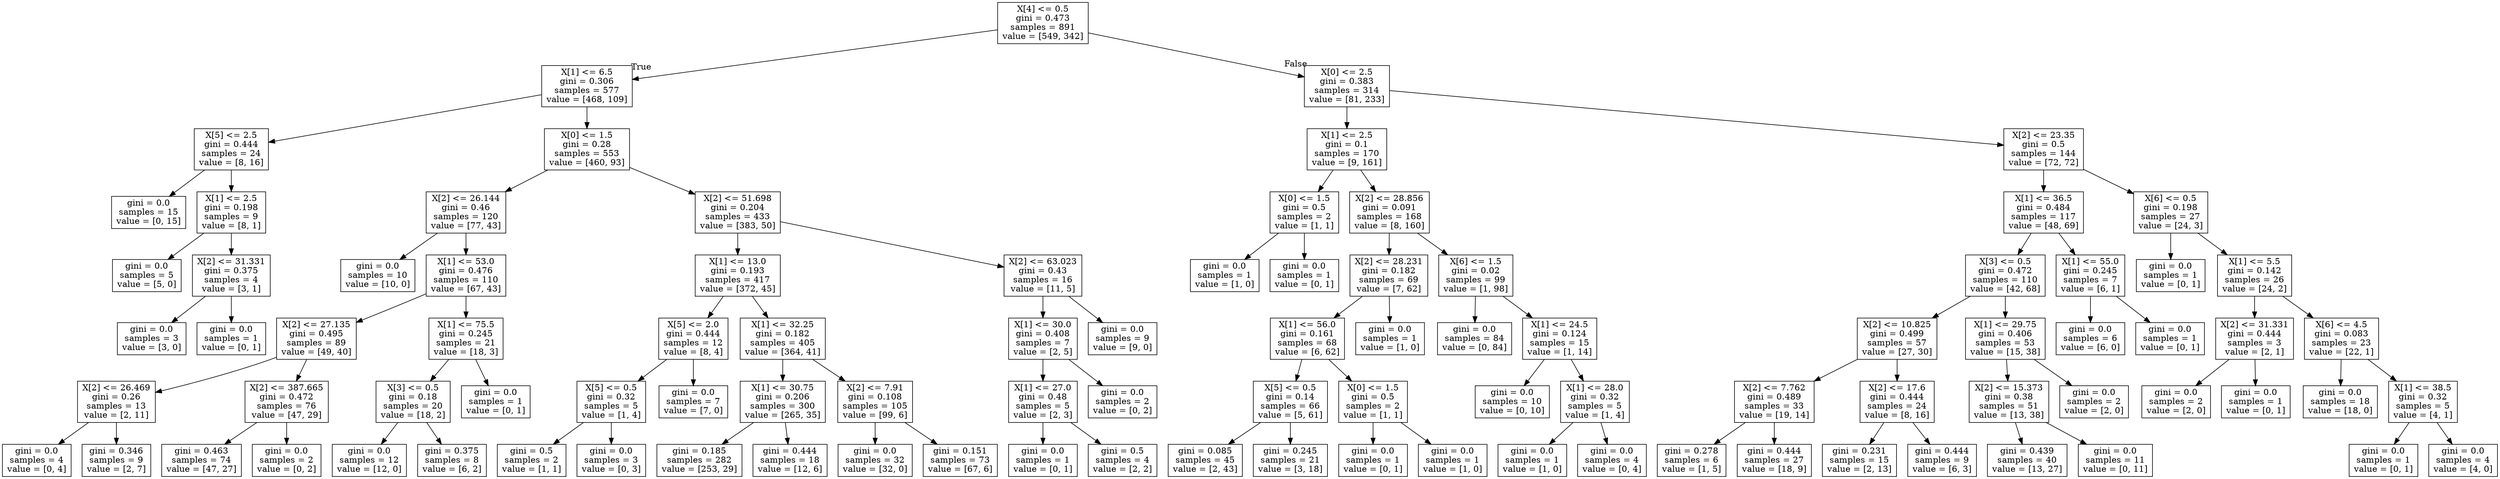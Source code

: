 digraph Tree {
node [shape=box] ;
0 [label="X[4] <= 0.5\ngini = 0.473\nsamples = 891\nvalue = [549, 342]"] ;
1 [label="X[1] <= 6.5\ngini = 0.306\nsamples = 577\nvalue = [468, 109]"] ;
0 -> 1 [labeldistance=2.5, labelangle=45, headlabel="True"] ;
2 [label="X[5] <= 2.5\ngini = 0.444\nsamples = 24\nvalue = [8, 16]"] ;
1 -> 2 ;
3 [label="gini = 0.0\nsamples = 15\nvalue = [0, 15]"] ;
2 -> 3 ;
4 [label="X[1] <= 2.5\ngini = 0.198\nsamples = 9\nvalue = [8, 1]"] ;
2 -> 4 ;
5 [label="gini = 0.0\nsamples = 5\nvalue = [5, 0]"] ;
4 -> 5 ;
6 [label="X[2] <= 31.331\ngini = 0.375\nsamples = 4\nvalue = [3, 1]"] ;
4 -> 6 ;
7 [label="gini = 0.0\nsamples = 3\nvalue = [3, 0]"] ;
6 -> 7 ;
8 [label="gini = 0.0\nsamples = 1\nvalue = [0, 1]"] ;
6 -> 8 ;
9 [label="X[0] <= 1.5\ngini = 0.28\nsamples = 553\nvalue = [460, 93]"] ;
1 -> 9 ;
10 [label="X[2] <= 26.144\ngini = 0.46\nsamples = 120\nvalue = [77, 43]"] ;
9 -> 10 ;
11 [label="gini = 0.0\nsamples = 10\nvalue = [10, 0]"] ;
10 -> 11 ;
12 [label="X[1] <= 53.0\ngini = 0.476\nsamples = 110\nvalue = [67, 43]"] ;
10 -> 12 ;
13 [label="X[2] <= 27.135\ngini = 0.495\nsamples = 89\nvalue = [49, 40]"] ;
12 -> 13 ;
14 [label="X[2] <= 26.469\ngini = 0.26\nsamples = 13\nvalue = [2, 11]"] ;
13 -> 14 ;
15 [label="gini = 0.0\nsamples = 4\nvalue = [0, 4]"] ;
14 -> 15 ;
16 [label="gini = 0.346\nsamples = 9\nvalue = [2, 7]"] ;
14 -> 16 ;
17 [label="X[2] <= 387.665\ngini = 0.472\nsamples = 76\nvalue = [47, 29]"] ;
13 -> 17 ;
18 [label="gini = 0.463\nsamples = 74\nvalue = [47, 27]"] ;
17 -> 18 ;
19 [label="gini = 0.0\nsamples = 2\nvalue = [0, 2]"] ;
17 -> 19 ;
20 [label="X[1] <= 75.5\ngini = 0.245\nsamples = 21\nvalue = [18, 3]"] ;
12 -> 20 ;
21 [label="X[3] <= 0.5\ngini = 0.18\nsamples = 20\nvalue = [18, 2]"] ;
20 -> 21 ;
22 [label="gini = 0.0\nsamples = 12\nvalue = [12, 0]"] ;
21 -> 22 ;
23 [label="gini = 0.375\nsamples = 8\nvalue = [6, 2]"] ;
21 -> 23 ;
24 [label="gini = 0.0\nsamples = 1\nvalue = [0, 1]"] ;
20 -> 24 ;
25 [label="X[2] <= 51.698\ngini = 0.204\nsamples = 433\nvalue = [383, 50]"] ;
9 -> 25 ;
26 [label="X[1] <= 13.0\ngini = 0.193\nsamples = 417\nvalue = [372, 45]"] ;
25 -> 26 ;
27 [label="X[5] <= 2.0\ngini = 0.444\nsamples = 12\nvalue = [8, 4]"] ;
26 -> 27 ;
28 [label="X[5] <= 0.5\ngini = 0.32\nsamples = 5\nvalue = [1, 4]"] ;
27 -> 28 ;
29 [label="gini = 0.5\nsamples = 2\nvalue = [1, 1]"] ;
28 -> 29 ;
30 [label="gini = 0.0\nsamples = 3\nvalue = [0, 3]"] ;
28 -> 30 ;
31 [label="gini = 0.0\nsamples = 7\nvalue = [7, 0]"] ;
27 -> 31 ;
32 [label="X[1] <= 32.25\ngini = 0.182\nsamples = 405\nvalue = [364, 41]"] ;
26 -> 32 ;
33 [label="X[1] <= 30.75\ngini = 0.206\nsamples = 300\nvalue = [265, 35]"] ;
32 -> 33 ;
34 [label="gini = 0.185\nsamples = 282\nvalue = [253, 29]"] ;
33 -> 34 ;
35 [label="gini = 0.444\nsamples = 18\nvalue = [12, 6]"] ;
33 -> 35 ;
36 [label="X[2] <= 7.91\ngini = 0.108\nsamples = 105\nvalue = [99, 6]"] ;
32 -> 36 ;
37 [label="gini = 0.0\nsamples = 32\nvalue = [32, 0]"] ;
36 -> 37 ;
38 [label="gini = 0.151\nsamples = 73\nvalue = [67, 6]"] ;
36 -> 38 ;
39 [label="X[2] <= 63.023\ngini = 0.43\nsamples = 16\nvalue = [11, 5]"] ;
25 -> 39 ;
40 [label="X[1] <= 30.0\ngini = 0.408\nsamples = 7\nvalue = [2, 5]"] ;
39 -> 40 ;
41 [label="X[1] <= 27.0\ngini = 0.48\nsamples = 5\nvalue = [2, 3]"] ;
40 -> 41 ;
42 [label="gini = 0.0\nsamples = 1\nvalue = [0, 1]"] ;
41 -> 42 ;
43 [label="gini = 0.5\nsamples = 4\nvalue = [2, 2]"] ;
41 -> 43 ;
44 [label="gini = 0.0\nsamples = 2\nvalue = [0, 2]"] ;
40 -> 44 ;
45 [label="gini = 0.0\nsamples = 9\nvalue = [9, 0]"] ;
39 -> 45 ;
46 [label="X[0] <= 2.5\ngini = 0.383\nsamples = 314\nvalue = [81, 233]"] ;
0 -> 46 [labeldistance=2.5, labelangle=-45, headlabel="False"] ;
47 [label="X[1] <= 2.5\ngini = 0.1\nsamples = 170\nvalue = [9, 161]"] ;
46 -> 47 ;
48 [label="X[0] <= 1.5\ngini = 0.5\nsamples = 2\nvalue = [1, 1]"] ;
47 -> 48 ;
49 [label="gini = 0.0\nsamples = 1\nvalue = [1, 0]"] ;
48 -> 49 ;
50 [label="gini = 0.0\nsamples = 1\nvalue = [0, 1]"] ;
48 -> 50 ;
51 [label="X[2] <= 28.856\ngini = 0.091\nsamples = 168\nvalue = [8, 160]"] ;
47 -> 51 ;
52 [label="X[2] <= 28.231\ngini = 0.182\nsamples = 69\nvalue = [7, 62]"] ;
51 -> 52 ;
53 [label="X[1] <= 56.0\ngini = 0.161\nsamples = 68\nvalue = [6, 62]"] ;
52 -> 53 ;
54 [label="X[5] <= 0.5\ngini = 0.14\nsamples = 66\nvalue = [5, 61]"] ;
53 -> 54 ;
55 [label="gini = 0.085\nsamples = 45\nvalue = [2, 43]"] ;
54 -> 55 ;
56 [label="gini = 0.245\nsamples = 21\nvalue = [3, 18]"] ;
54 -> 56 ;
57 [label="X[0] <= 1.5\ngini = 0.5\nsamples = 2\nvalue = [1, 1]"] ;
53 -> 57 ;
58 [label="gini = 0.0\nsamples = 1\nvalue = [0, 1]"] ;
57 -> 58 ;
59 [label="gini = 0.0\nsamples = 1\nvalue = [1, 0]"] ;
57 -> 59 ;
60 [label="gini = 0.0\nsamples = 1\nvalue = [1, 0]"] ;
52 -> 60 ;
61 [label="X[6] <= 1.5\ngini = 0.02\nsamples = 99\nvalue = [1, 98]"] ;
51 -> 61 ;
62 [label="gini = 0.0\nsamples = 84\nvalue = [0, 84]"] ;
61 -> 62 ;
63 [label="X[1] <= 24.5\ngini = 0.124\nsamples = 15\nvalue = [1, 14]"] ;
61 -> 63 ;
64 [label="gini = 0.0\nsamples = 10\nvalue = [0, 10]"] ;
63 -> 64 ;
65 [label="X[1] <= 28.0\ngini = 0.32\nsamples = 5\nvalue = [1, 4]"] ;
63 -> 65 ;
66 [label="gini = 0.0\nsamples = 1\nvalue = [1, 0]"] ;
65 -> 66 ;
67 [label="gini = 0.0\nsamples = 4\nvalue = [0, 4]"] ;
65 -> 67 ;
68 [label="X[2] <= 23.35\ngini = 0.5\nsamples = 144\nvalue = [72, 72]"] ;
46 -> 68 ;
69 [label="X[1] <= 36.5\ngini = 0.484\nsamples = 117\nvalue = [48, 69]"] ;
68 -> 69 ;
70 [label="X[3] <= 0.5\ngini = 0.472\nsamples = 110\nvalue = [42, 68]"] ;
69 -> 70 ;
71 [label="X[2] <= 10.825\ngini = 0.499\nsamples = 57\nvalue = [27, 30]"] ;
70 -> 71 ;
72 [label="X[2] <= 7.762\ngini = 0.489\nsamples = 33\nvalue = [19, 14]"] ;
71 -> 72 ;
73 [label="gini = 0.278\nsamples = 6\nvalue = [1, 5]"] ;
72 -> 73 ;
74 [label="gini = 0.444\nsamples = 27\nvalue = [18, 9]"] ;
72 -> 74 ;
75 [label="X[2] <= 17.6\ngini = 0.444\nsamples = 24\nvalue = [8, 16]"] ;
71 -> 75 ;
76 [label="gini = 0.231\nsamples = 15\nvalue = [2, 13]"] ;
75 -> 76 ;
77 [label="gini = 0.444\nsamples = 9\nvalue = [6, 3]"] ;
75 -> 77 ;
78 [label="X[1] <= 29.75\ngini = 0.406\nsamples = 53\nvalue = [15, 38]"] ;
70 -> 78 ;
79 [label="X[2] <= 15.373\ngini = 0.38\nsamples = 51\nvalue = [13, 38]"] ;
78 -> 79 ;
80 [label="gini = 0.439\nsamples = 40\nvalue = [13, 27]"] ;
79 -> 80 ;
81 [label="gini = 0.0\nsamples = 11\nvalue = [0, 11]"] ;
79 -> 81 ;
82 [label="gini = 0.0\nsamples = 2\nvalue = [2, 0]"] ;
78 -> 82 ;
83 [label="X[1] <= 55.0\ngini = 0.245\nsamples = 7\nvalue = [6, 1]"] ;
69 -> 83 ;
84 [label="gini = 0.0\nsamples = 6\nvalue = [6, 0]"] ;
83 -> 84 ;
85 [label="gini = 0.0\nsamples = 1\nvalue = [0, 1]"] ;
83 -> 85 ;
86 [label="X[6] <= 0.5\ngini = 0.198\nsamples = 27\nvalue = [24, 3]"] ;
68 -> 86 ;
87 [label="gini = 0.0\nsamples = 1\nvalue = [0, 1]"] ;
86 -> 87 ;
88 [label="X[1] <= 5.5\ngini = 0.142\nsamples = 26\nvalue = [24, 2]"] ;
86 -> 88 ;
89 [label="X[2] <= 31.331\ngini = 0.444\nsamples = 3\nvalue = [2, 1]"] ;
88 -> 89 ;
90 [label="gini = 0.0\nsamples = 2\nvalue = [2, 0]"] ;
89 -> 90 ;
91 [label="gini = 0.0\nsamples = 1\nvalue = [0, 1]"] ;
89 -> 91 ;
92 [label="X[6] <= 4.5\ngini = 0.083\nsamples = 23\nvalue = [22, 1]"] ;
88 -> 92 ;
93 [label="gini = 0.0\nsamples = 18\nvalue = [18, 0]"] ;
92 -> 93 ;
94 [label="X[1] <= 38.5\ngini = 0.32\nsamples = 5\nvalue = [4, 1]"] ;
92 -> 94 ;
95 [label="gini = 0.0\nsamples = 1\nvalue = [0, 1]"] ;
94 -> 95 ;
96 [label="gini = 0.0\nsamples = 4\nvalue = [4, 0]"] ;
94 -> 96 ;
}